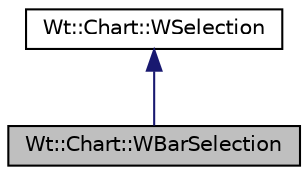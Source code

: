 digraph "Wt::Chart::WBarSelection"
{
 // LATEX_PDF_SIZE
  edge [fontname="Helvetica",fontsize="10",labelfontname="Helvetica",labelfontsize="10"];
  node [fontname="Helvetica",fontsize="10",shape=record];
  Node1 [label="Wt::Chart::WBarSelection",height=0.2,width=0.4,color="black", fillcolor="grey75", style="filled", fontcolor="black",tooltip="Represents a selection of a bar."];
  Node2 -> Node1 [dir="back",color="midnightblue",fontsize="10",style="solid"];
  Node2 [label="Wt::Chart::WSelection",height=0.2,width=0.4,color="black", fillcolor="white", style="filled",URL="$classWt_1_1Chart_1_1WSelection.html",tooltip="Represents a selection on a chart."];
}
